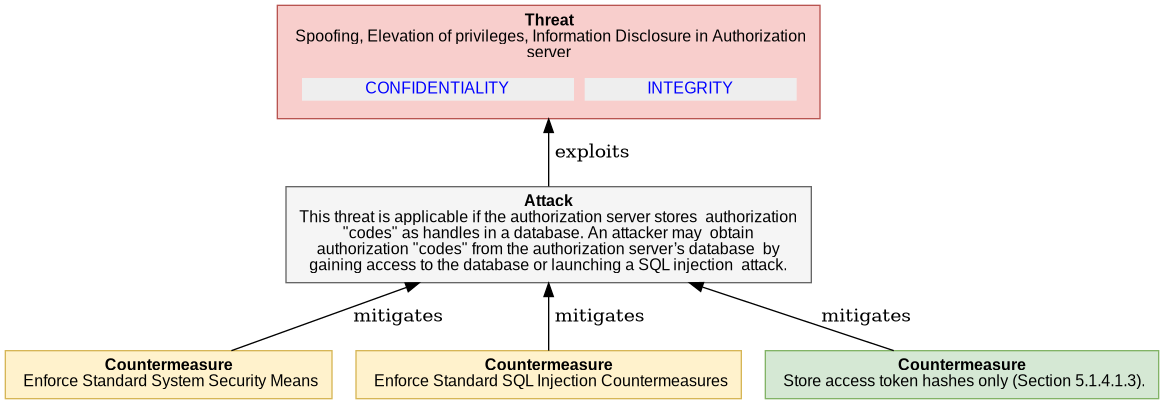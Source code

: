  

@startuml
digraph G {
rankdir="BT";
  node [shape=plaintext, fontname="Arial" fontsize="12"];
    "4_4_1_2_AUTH_CODE_DISCLOSURE_DB" [ fillcolor="#F8CECC", style=filled, shape=polygon, color="#B85450"
    label= 
    <<table border="0" cellborder="0" cellspacing="0">
     <tr><td align="center"><b>Threat</b><br/> 

Spoofing, Elevation of privileges, Information Disclosure in Authorization<br/>server
</td></tr>
     <tr><td><table border="0" cellborder="0" cellspacing="8"><tr>
                ret += secObj.linkedImpactMDText()
     <td align="center" href="#OAuth2.CONFIDENTIALITY" bgcolor="#EEEEEE"><font color="blue">CONFIDENTIALITY</font></td>
                ret += secObj.linkedImpactMDText()
     <td align="center" href="#OAuth2.INTEGRITY" bgcolor="#EEEEEE"><font color="blue">INTEGRITY</font></td>
     </tr></table></td></tr>   
   </table>>
   ];
    
"4_4_1_2_AUTH_CODE_DISCLOSURE_DB_attack" [ fillcolor="#f5f5f5", style=filled, shape=polygon, color="#666666", label =     
    <<table border="0" cellborder="0" cellspacing="0">
     <tr><td align="center"><b>Attack</b><br/>

This threat is applicable if the authorization server stores  authorization<br/>&quot;codes&quot; as handles in a database. An attacker may  obtain<br/>authorization &quot;codes&quot; from the authorization server’s database  by<br/>gaining access to the database or launching a SQL injection  attack.
</td></tr>
   </table>>
    ]

"4_4_1_2_AUTH_CODE_DISCLOSURE_DB_attack" -> "4_4_1_2_AUTH_CODE_DISCLOSURE_DB"  [label = " exploits"]

    "4_4_1_2_AUTH_CODE_DISCLOSURE_DB_countermeasure0" [ 
       fillcolor="#FFF2CC", style=filled, shape=polygon, color="#D6B656", label =     
    <<table border="0" cellborder="0" cellspacing="0">
     <tr><td align="left"><b>Countermeasure</b><br/> 

Enforce Standard System Security Means
</td></tr>
   </table>>
   ]

     "4_4_1_2_AUTH_CODE_DISCLOSURE_DB_countermeasure0" -> "4_4_1_2_AUTH_CODE_DISCLOSURE_DB_attack" [label = " mitigates"]

    "4_4_1_2_AUTH_CODE_DISCLOSURE_DB_countermeasure1" [ 
       fillcolor="#FFF2CC", style=filled, shape=polygon, color="#D6B656", label =     
    <<table border="0" cellborder="0" cellspacing="0">
     <tr><td align="left"><b>Countermeasure</b><br/> 

Enforce Standard SQL Injection Countermeasures
</td></tr>
   </table>>
   ]

     "4_4_1_2_AUTH_CODE_DISCLOSURE_DB_countermeasure1" -> "4_4_1_2_AUTH_CODE_DISCLOSURE_DB_attack" [label = " mitigates"]

    "4_4_1_2_AUTH_CODE_DISCLOSURE_DB_countermeasure2" [ 
       fillcolor="#D5E8D4", style=filled, shape=polygon, color="#82B366", label =     
    <<table border="0" cellborder="0" cellspacing="0">
     <tr><td align="left"><b>Countermeasure</b><br/> 

Store access token hashes only (Section 5.1.4.1.3).
</td></tr>
   </table>>
   ]

     "4_4_1_2_AUTH_CODE_DISCLOSURE_DB_countermeasure2" -> "4_4_1_2_AUTH_CODE_DISCLOSURE_DB_attack" [label = " mitigates"]

}
@enduml

